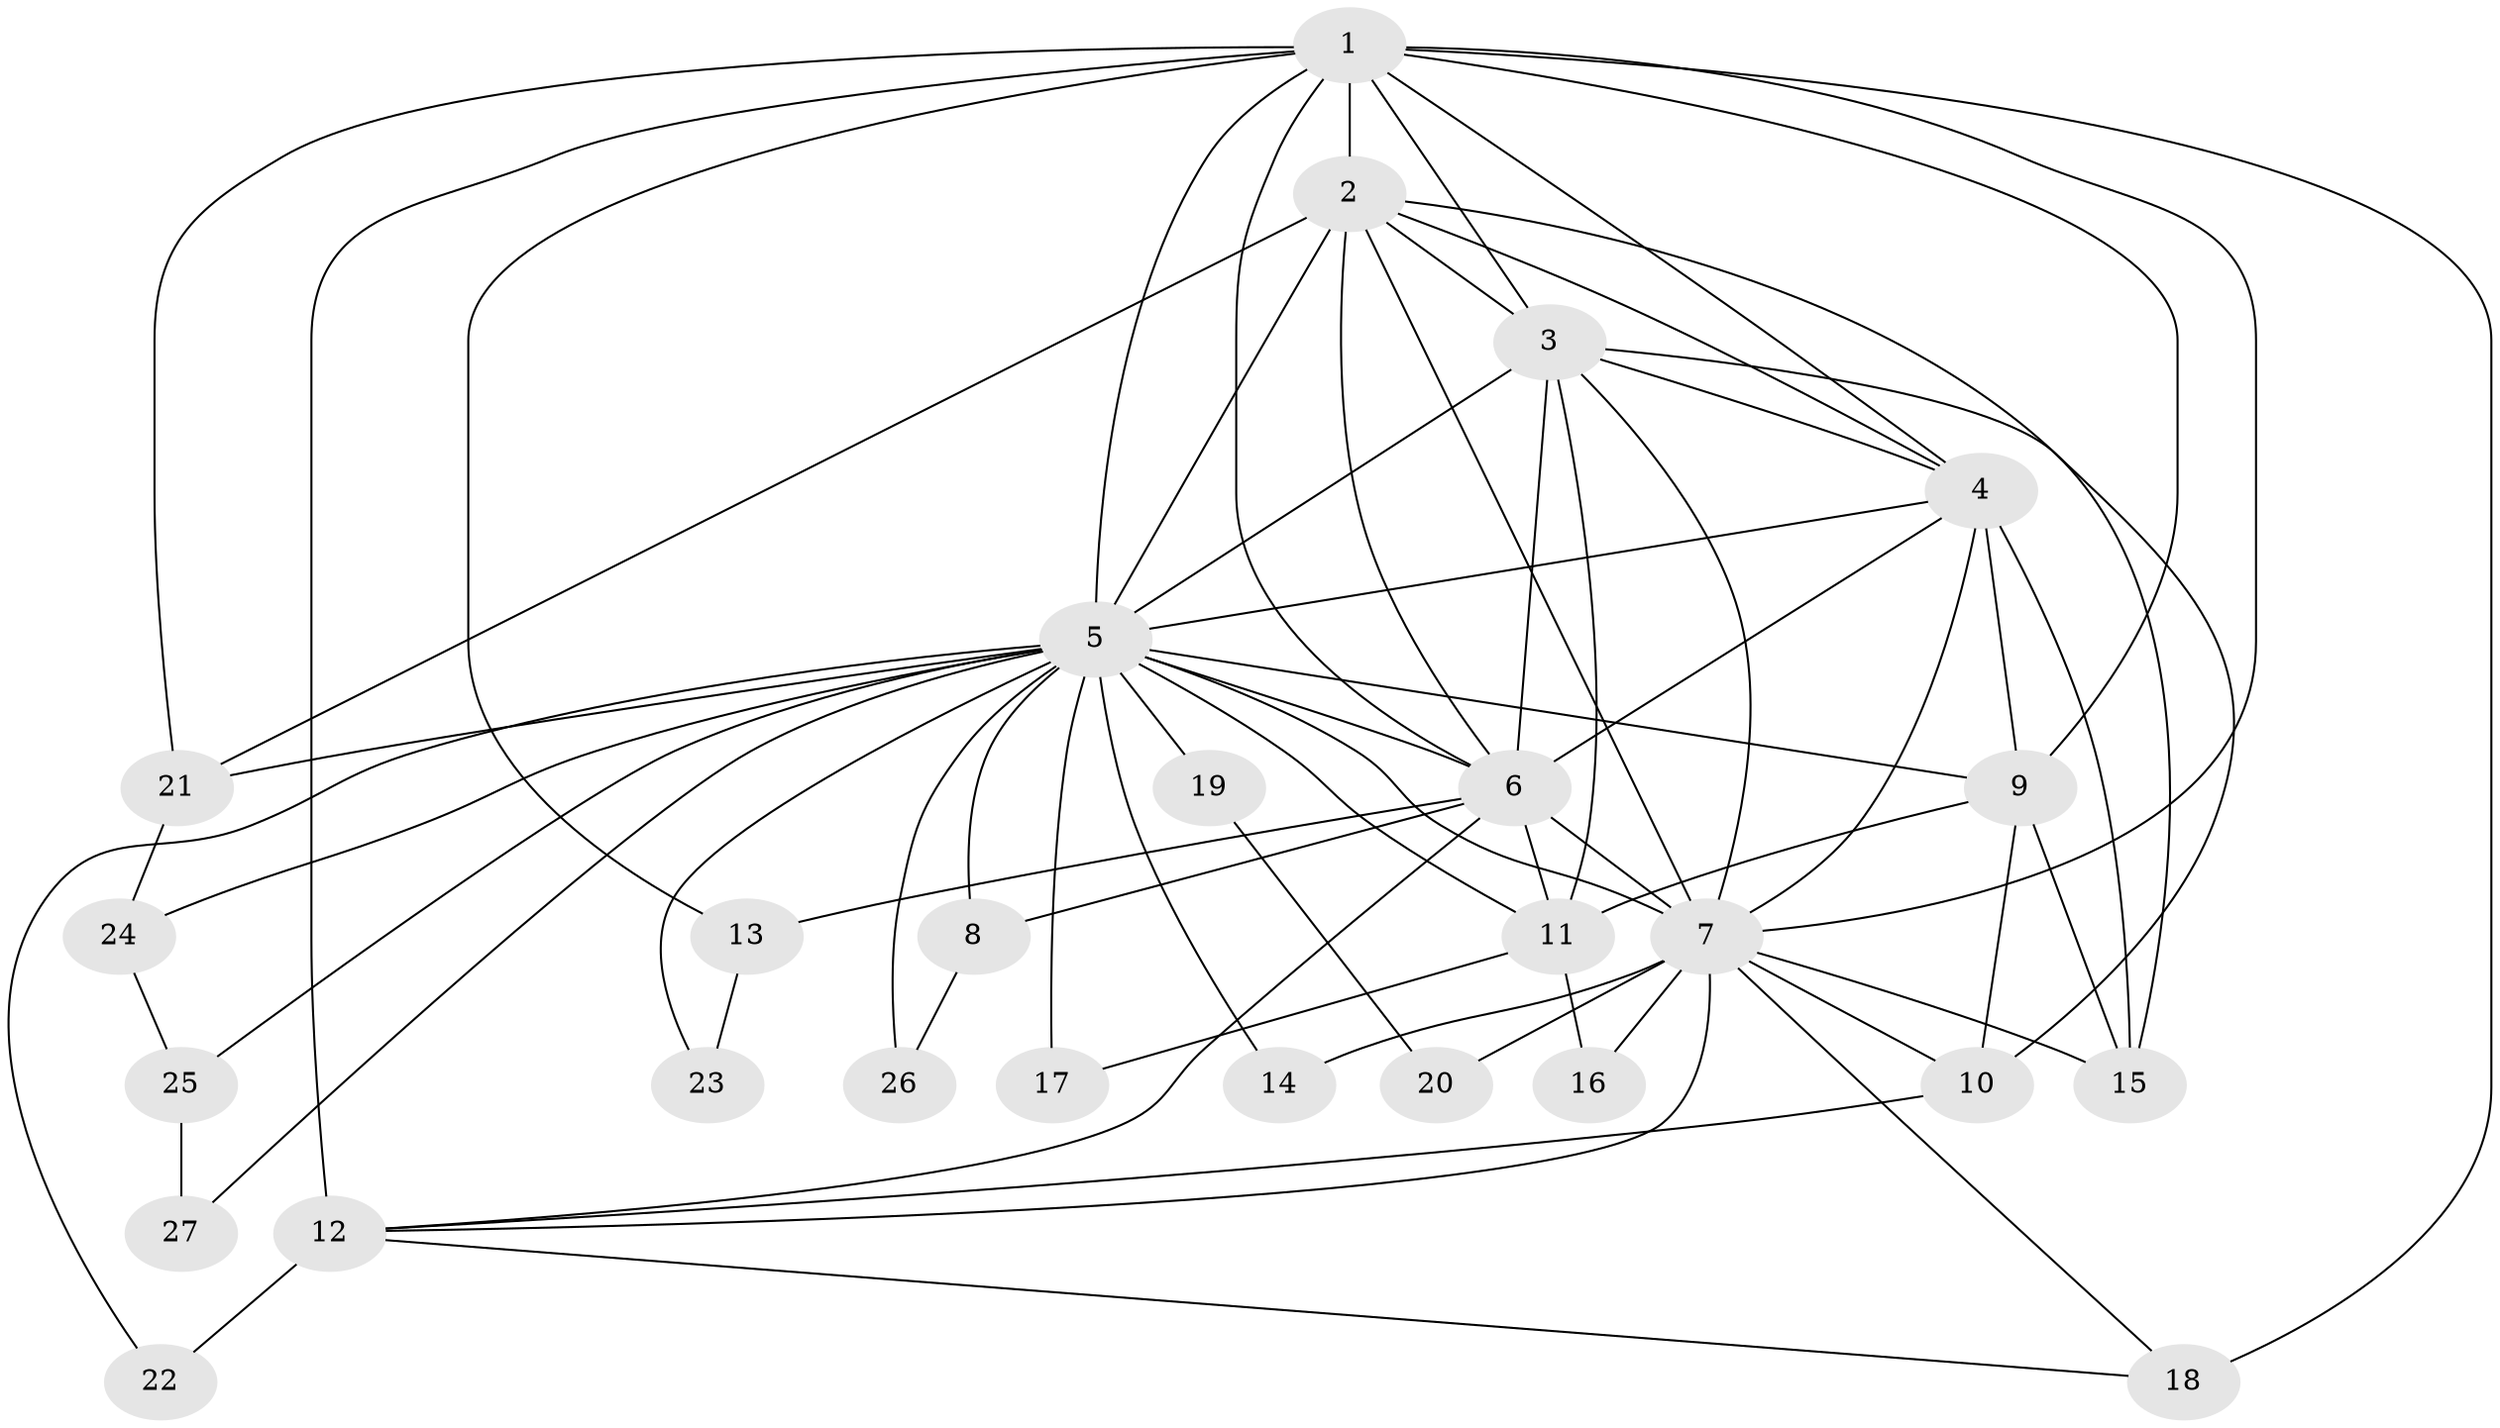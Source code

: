 // original degree distribution, {15: 0.03773584905660377, 9: 0.018867924528301886, 18: 0.03773584905660377, 14: 0.03773584905660377, 25: 0.018867924528301886, 12: 0.018867924528301886, 13: 0.018867924528301886, 4: 0.03773584905660377, 5: 0.018867924528301886, 3: 0.3018867924528302, 2: 0.4528301886792453}
// Generated by graph-tools (version 1.1) at 2025/35/03/09/25 02:35:09]
// undirected, 27 vertices, 70 edges
graph export_dot {
graph [start="1"]
  node [color=gray90,style=filled];
  1;
  2;
  3;
  4;
  5;
  6;
  7;
  8;
  9;
  10;
  11;
  12;
  13;
  14;
  15;
  16;
  17;
  18;
  19;
  20;
  21;
  22;
  23;
  24;
  25;
  26;
  27;
  1 -- 2 [weight=4.0];
  1 -- 3 [weight=3.0];
  1 -- 4 [weight=3.0];
  1 -- 5 [weight=2.0];
  1 -- 6 [weight=4.0];
  1 -- 7 [weight=2.0];
  1 -- 9 [weight=1.0];
  1 -- 12 [weight=5.0];
  1 -- 13 [weight=1.0];
  1 -- 18 [weight=2.0];
  1 -- 21 [weight=1.0];
  2 -- 3 [weight=2.0];
  2 -- 4 [weight=2.0];
  2 -- 5 [weight=2.0];
  2 -- 6 [weight=4.0];
  2 -- 7 [weight=2.0];
  2 -- 10 [weight=2.0];
  2 -- 21 [weight=1.0];
  3 -- 4 [weight=1.0];
  3 -- 5 [weight=1.0];
  3 -- 6 [weight=2.0];
  3 -- 7 [weight=1.0];
  3 -- 11 [weight=4.0];
  3 -- 15 [weight=1.0];
  4 -- 5 [weight=1.0];
  4 -- 6 [weight=2.0];
  4 -- 7 [weight=1.0];
  4 -- 9 [weight=3.0];
  4 -- 15 [weight=1.0];
  5 -- 6 [weight=2.0];
  5 -- 7 [weight=2.0];
  5 -- 8 [weight=1.0];
  5 -- 9 [weight=1.0];
  5 -- 11 [weight=1.0];
  5 -- 14 [weight=2.0];
  5 -- 17 [weight=1.0];
  5 -- 19 [weight=1.0];
  5 -- 21 [weight=1.0];
  5 -- 22 [weight=1.0];
  5 -- 23 [weight=1.0];
  5 -- 24 [weight=1.0];
  5 -- 25 [weight=1.0];
  5 -- 26 [weight=1.0];
  5 -- 27 [weight=1.0];
  6 -- 7 [weight=3.0];
  6 -- 8 [weight=2.0];
  6 -- 11 [weight=1.0];
  6 -- 12 [weight=2.0];
  6 -- 13 [weight=1.0];
  7 -- 10 [weight=1.0];
  7 -- 12 [weight=1.0];
  7 -- 14 [weight=1.0];
  7 -- 15 [weight=1.0];
  7 -- 16 [weight=1.0];
  7 -- 18 [weight=1.0];
  7 -- 20 [weight=1.0];
  8 -- 26 [weight=1.0];
  9 -- 10 [weight=1.0];
  9 -- 11 [weight=1.0];
  9 -- 15 [weight=1.0];
  10 -- 12 [weight=1.0];
  11 -- 16 [weight=1.0];
  11 -- 17 [weight=1.0];
  12 -- 18 [weight=1.0];
  12 -- 22 [weight=1.0];
  13 -- 23 [weight=1.0];
  19 -- 20 [weight=1.0];
  21 -- 24 [weight=1.0];
  24 -- 25 [weight=1.0];
  25 -- 27 [weight=1.0];
}
